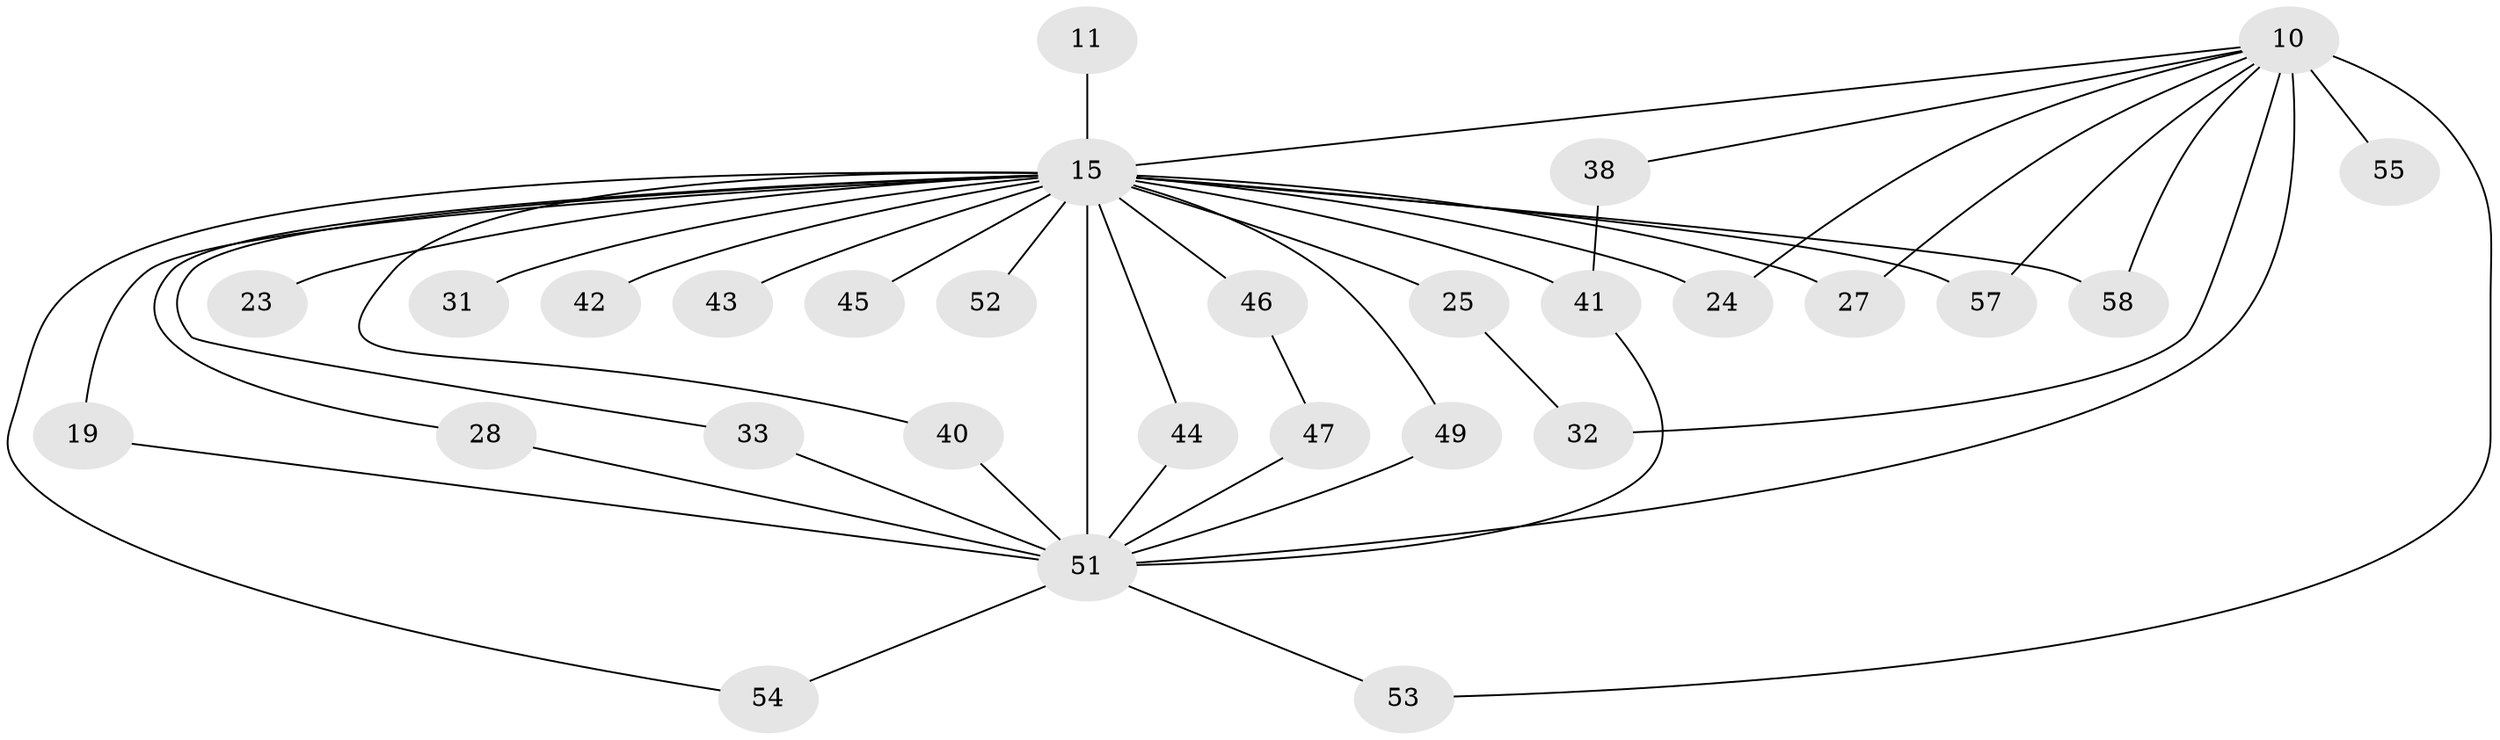 // original degree distribution, {13: 0.034482758620689655, 14: 0.017241379310344827, 27: 0.017241379310344827, 12: 0.017241379310344827, 16: 0.034482758620689655, 10: 0.017241379310344827, 23: 0.017241379310344827, 17: 0.017241379310344827, 2: 0.5689655172413793, 5: 0.017241379310344827, 4: 0.13793103448275862, 3: 0.10344827586206896}
// Generated by graph-tools (version 1.1) at 2025/43/03/09/25 04:43:26]
// undirected, 29 vertices, 45 edges
graph export_dot {
graph [start="1"]
  node [color=gray90,style=filled];
  10 [super="+2"];
  11;
  15 [super="+9"];
  19;
  23;
  24;
  25 [super="+18"];
  27;
  28;
  31;
  32;
  33;
  38;
  40;
  41 [super="+20"];
  42;
  43 [super="+26"];
  44;
  45;
  46 [super="+12+14+30"];
  47;
  49;
  51 [super="+35+36+50+7+6"];
  52;
  53;
  54;
  55 [super="+37"];
  57 [super="+29+56"];
  58;
  10 -- 24;
  10 -- 27;
  10 -- 38;
  10 -- 53;
  10 -- 55 [weight=3];
  10 -- 58;
  10 -- 32;
  10 -- 51 [weight=11];
  10 -- 57;
  10 -- 15 [weight=8];
  11 -- 15 [weight=2];
  15 -- 51 [weight=21];
  15 -- 19;
  15 -- 23;
  15 -- 24;
  15 -- 25 [weight=3];
  15 -- 27;
  15 -- 28;
  15 -- 31;
  15 -- 33;
  15 -- 40;
  15 -- 41 [weight=3];
  15 -- 42;
  15 -- 43 [weight=3];
  15 -- 44;
  15 -- 45 [weight=2];
  15 -- 46 [weight=5];
  15 -- 49;
  15 -- 52 [weight=2];
  15 -- 54;
  15 -- 57 [weight=4];
  15 -- 58;
  19 -- 51;
  25 -- 32;
  28 -- 51;
  33 -- 51;
  38 -- 41;
  40 -- 51;
  41 -- 51 [weight=2];
  44 -- 51;
  46 -- 47;
  47 -- 51;
  49 -- 51;
  51 -- 53;
  51 -- 54;
}
